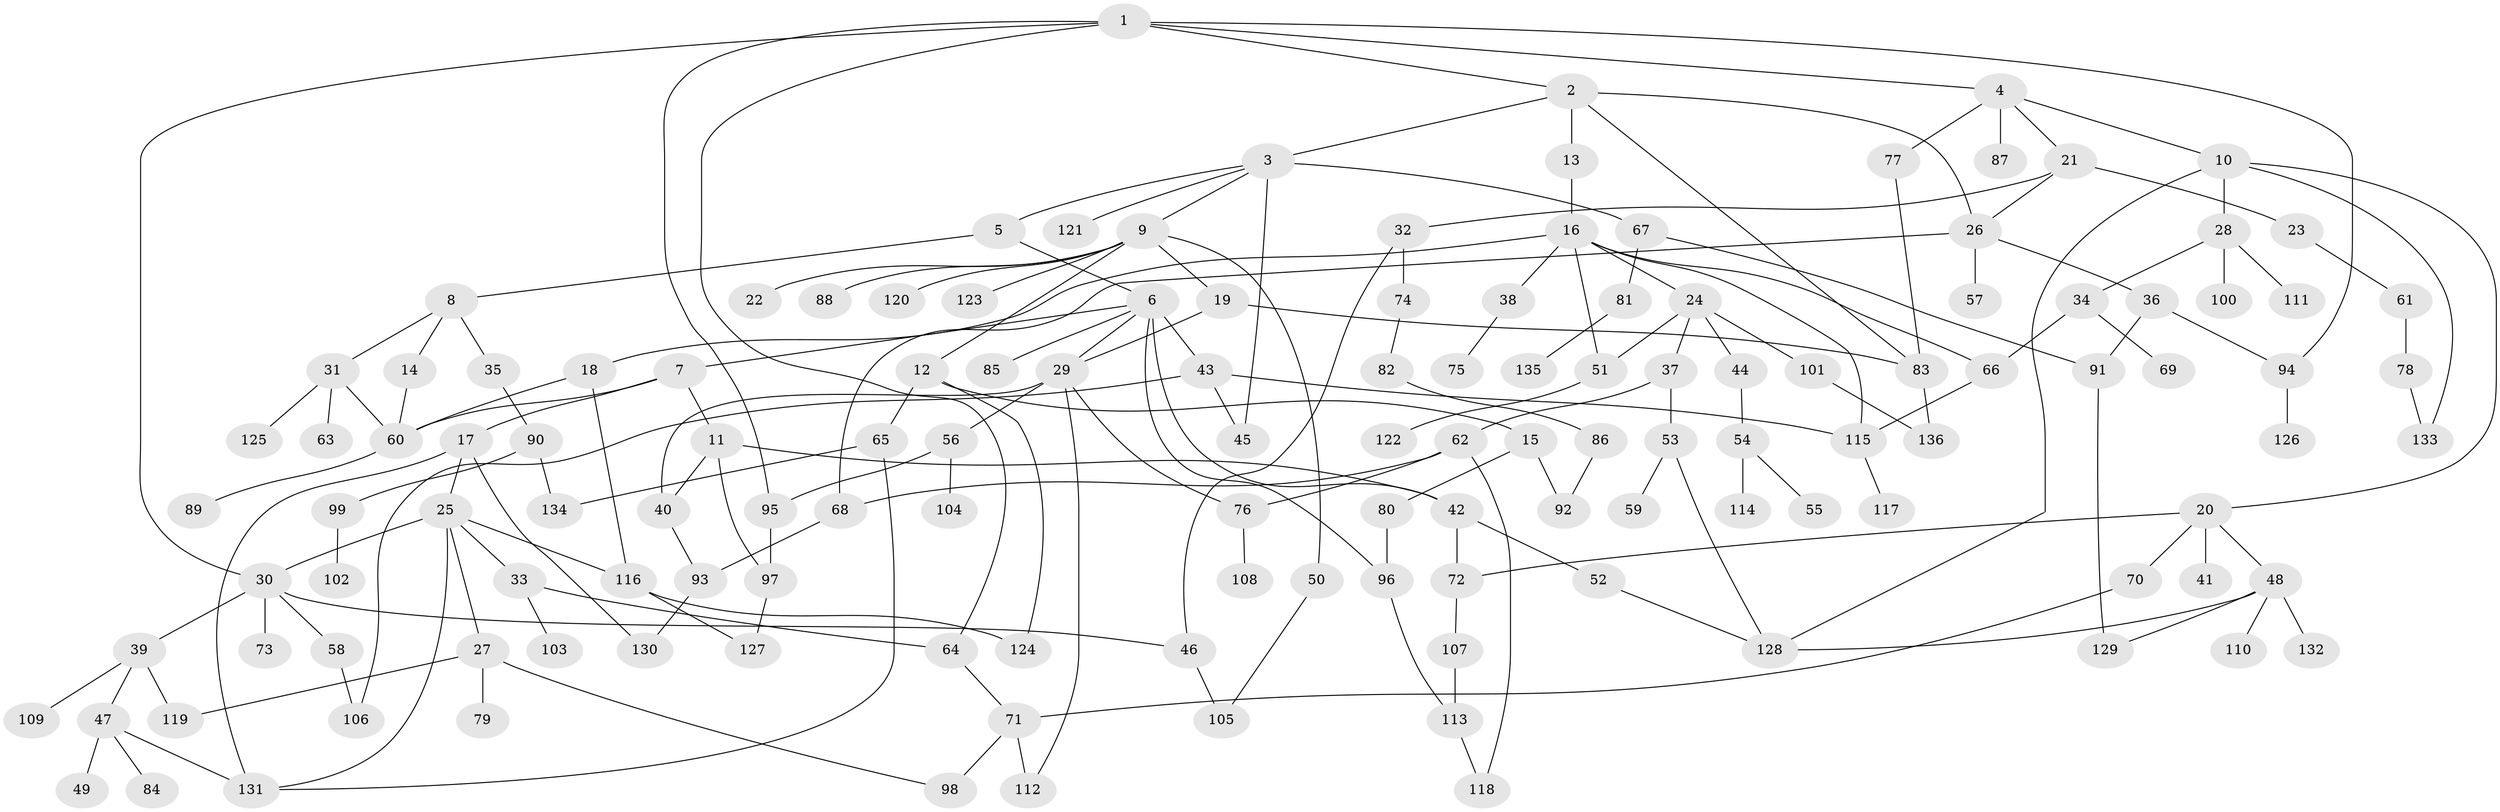// Generated by graph-tools (version 1.1) at 2025/34/03/09/25 02:34:25]
// undirected, 136 vertices, 184 edges
graph export_dot {
graph [start="1"]
  node [color=gray90,style=filled];
  1;
  2;
  3;
  4;
  5;
  6;
  7;
  8;
  9;
  10;
  11;
  12;
  13;
  14;
  15;
  16;
  17;
  18;
  19;
  20;
  21;
  22;
  23;
  24;
  25;
  26;
  27;
  28;
  29;
  30;
  31;
  32;
  33;
  34;
  35;
  36;
  37;
  38;
  39;
  40;
  41;
  42;
  43;
  44;
  45;
  46;
  47;
  48;
  49;
  50;
  51;
  52;
  53;
  54;
  55;
  56;
  57;
  58;
  59;
  60;
  61;
  62;
  63;
  64;
  65;
  66;
  67;
  68;
  69;
  70;
  71;
  72;
  73;
  74;
  75;
  76;
  77;
  78;
  79;
  80;
  81;
  82;
  83;
  84;
  85;
  86;
  87;
  88;
  89;
  90;
  91;
  92;
  93;
  94;
  95;
  96;
  97;
  98;
  99;
  100;
  101;
  102;
  103;
  104;
  105;
  106;
  107;
  108;
  109;
  110;
  111;
  112;
  113;
  114;
  115;
  116;
  117;
  118;
  119;
  120;
  121;
  122;
  123;
  124;
  125;
  126;
  127;
  128;
  129;
  130;
  131;
  132;
  133;
  134;
  135;
  136;
  1 -- 2;
  1 -- 4;
  1 -- 95;
  1 -- 30;
  1 -- 94;
  1 -- 64;
  2 -- 3;
  2 -- 13;
  2 -- 83;
  2 -- 26;
  3 -- 5;
  3 -- 9;
  3 -- 45;
  3 -- 67;
  3 -- 121;
  4 -- 10;
  4 -- 21;
  4 -- 77;
  4 -- 87;
  5 -- 6;
  5 -- 8;
  6 -- 7;
  6 -- 29;
  6 -- 43;
  6 -- 85;
  6 -- 96;
  6 -- 42;
  7 -- 11;
  7 -- 17;
  7 -- 60;
  8 -- 14;
  8 -- 31;
  8 -- 35;
  9 -- 12;
  9 -- 19;
  9 -- 22;
  9 -- 50;
  9 -- 88;
  9 -- 120;
  9 -- 123;
  10 -- 20;
  10 -- 28;
  10 -- 133;
  10 -- 128;
  11 -- 40;
  11 -- 42;
  11 -- 97;
  12 -- 15;
  12 -- 65;
  12 -- 124;
  13 -- 16;
  14 -- 60;
  15 -- 80;
  15 -- 92;
  16 -- 18;
  16 -- 24;
  16 -- 38;
  16 -- 51;
  16 -- 66;
  16 -- 115;
  17 -- 25;
  17 -- 130;
  17 -- 131;
  18 -- 116;
  18 -- 60;
  19 -- 29;
  19 -- 83;
  20 -- 41;
  20 -- 48;
  20 -- 70;
  20 -- 72;
  21 -- 23;
  21 -- 26;
  21 -- 32;
  23 -- 61;
  24 -- 37;
  24 -- 44;
  24 -- 101;
  24 -- 51;
  25 -- 27;
  25 -- 30;
  25 -- 33;
  25 -- 116;
  25 -- 131;
  26 -- 36;
  26 -- 57;
  26 -- 68;
  27 -- 79;
  27 -- 98;
  27 -- 119;
  28 -- 34;
  28 -- 100;
  28 -- 111;
  29 -- 56;
  29 -- 76;
  29 -- 40;
  29 -- 112;
  30 -- 39;
  30 -- 58;
  30 -- 73;
  30 -- 46;
  31 -- 63;
  31 -- 125;
  31 -- 60;
  32 -- 46;
  32 -- 74;
  33 -- 64;
  33 -- 103;
  34 -- 69;
  34 -- 66;
  35 -- 90;
  36 -- 94;
  36 -- 91;
  37 -- 53;
  37 -- 62;
  38 -- 75;
  39 -- 47;
  39 -- 109;
  39 -- 119;
  40 -- 93;
  42 -- 52;
  42 -- 72;
  43 -- 45;
  43 -- 115;
  43 -- 106;
  44 -- 54;
  46 -- 105;
  47 -- 49;
  47 -- 84;
  47 -- 131;
  48 -- 110;
  48 -- 128;
  48 -- 132;
  48 -- 129;
  50 -- 105;
  51 -- 122;
  52 -- 128;
  53 -- 59;
  53 -- 128;
  54 -- 55;
  54 -- 114;
  56 -- 95;
  56 -- 104;
  58 -- 106;
  60 -- 89;
  61 -- 78;
  62 -- 118;
  62 -- 76;
  62 -- 68;
  64 -- 71;
  65 -- 131;
  65 -- 134;
  66 -- 115;
  67 -- 81;
  67 -- 91;
  68 -- 93;
  70 -- 71;
  71 -- 112;
  71 -- 98;
  72 -- 107;
  74 -- 82;
  76 -- 108;
  77 -- 83;
  78 -- 133;
  80 -- 96;
  81 -- 135;
  82 -- 86;
  83 -- 136;
  86 -- 92;
  90 -- 99;
  90 -- 134;
  91 -- 129;
  93 -- 130;
  94 -- 126;
  95 -- 97;
  96 -- 113;
  97 -- 127;
  99 -- 102;
  101 -- 136;
  107 -- 113;
  113 -- 118;
  115 -- 117;
  116 -- 124;
  116 -- 127;
}
